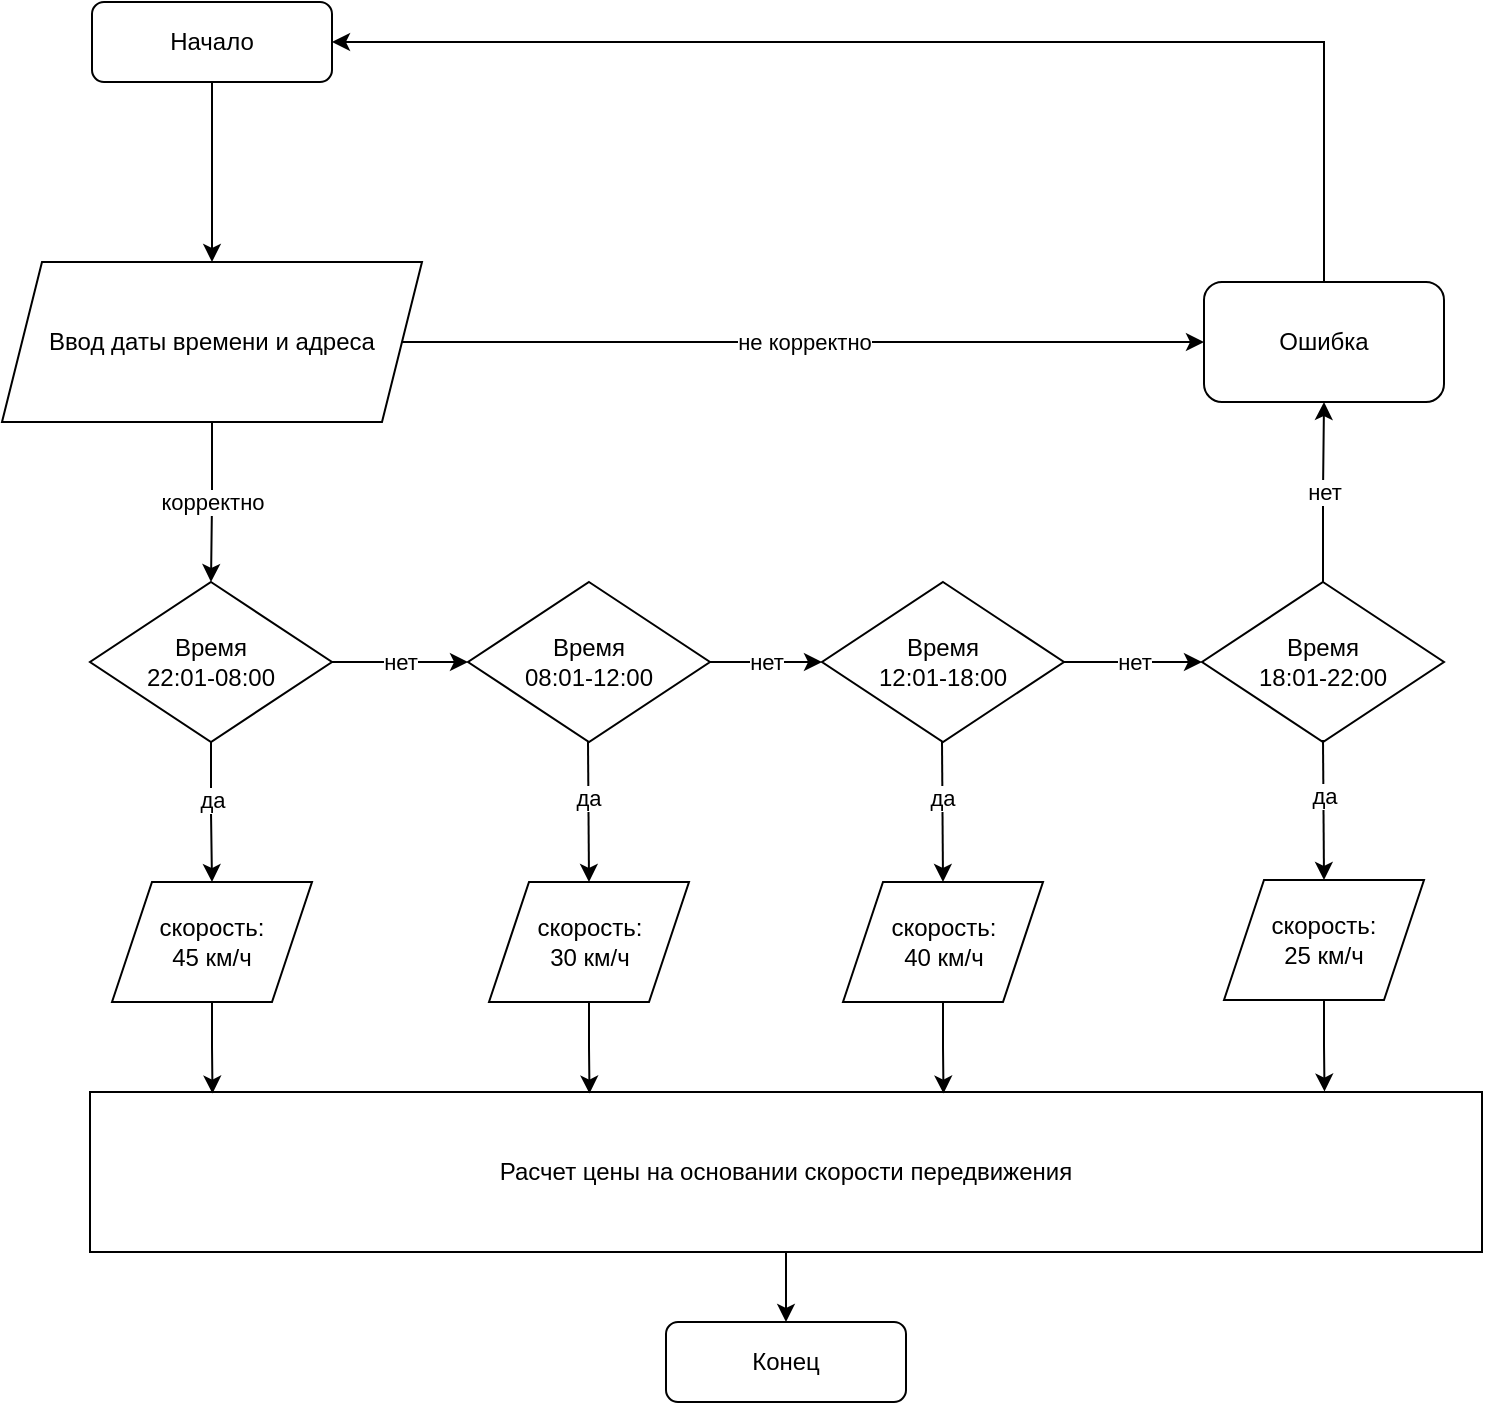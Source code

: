 <mxfile version="15.6.4" type="github">
  <diagram id="rRmtudpdEV8kB-wlNoaQ" name="Page-1">
    <mxGraphModel dx="1038" dy="647" grid="1" gridSize="10" guides="1" tooltips="1" connect="1" arrows="1" fold="1" page="1" pageScale="1" pageWidth="827" pageHeight="1169" math="0" shadow="0">
      <root>
        <mxCell id="0" />
        <mxCell id="1" parent="0" />
        <mxCell id="Se_WvvpNQdVLBRZ6bhxn-4" value="" style="edgeStyle=orthogonalEdgeStyle;rounded=0;orthogonalLoop=1;jettySize=auto;html=1;" parent="1" source="tulF2AGn9xkQMnw531Gr-1" target="tulF2AGn9xkQMnw531Gr-18" edge="1">
          <mxGeometry relative="1" as="geometry" />
        </mxCell>
        <mxCell id="tulF2AGn9xkQMnw531Gr-1" value="Начало" style="rounded=1;whiteSpace=wrap;html=1;fillColor=default;strokeColor=default;fontColor=default;" parent="1" vertex="1">
          <mxGeometry x="105" y="40" width="120" height="40" as="geometry" />
        </mxCell>
        <mxCell id="tulF2AGn9xkQMnw531Gr-2" value="Конец" style="rounded=1;whiteSpace=wrap;html=1;fillColor=default;strokeColor=default;fontColor=default;" parent="1" vertex="1">
          <mxGeometry x="392" y="700" width="120" height="40" as="geometry" />
        </mxCell>
        <mxCell id="hZLzAB2Df_Atg3REw5vI-14" value="да" style="edgeStyle=orthogonalEdgeStyle;rounded=0;orthogonalLoop=1;jettySize=auto;html=1;labelBackgroundColor=default;fontColor=default;strokeColor=default;entryX=0.5;entryY=0;entryDx=0;entryDy=0;fillColor=default;" edge="1" parent="1" source="tulF2AGn9xkQMnw531Gr-3" target="hZLzAB2Df_Atg3REw5vI-16">
          <mxGeometry x="-0.166" relative="1" as="geometry">
            <mxPoint x="165" y="500" as="targetPoint" />
            <mxPoint y="-1" as="offset" />
          </mxGeometry>
        </mxCell>
        <mxCell id="tulF2AGn9xkQMnw531Gr-3" value="Время &lt;br&gt;22:01-08:00" style="rhombus;whiteSpace=wrap;html=1;fillColor=default;strokeColor=default;fontColor=default;" parent="1" vertex="1">
          <mxGeometry x="104" y="330" width="121" height="80" as="geometry" />
        </mxCell>
        <mxCell id="Se_WvvpNQdVLBRZ6bhxn-6" value="" style="edgeStyle=orthogonalEdgeStyle;rounded=0;orthogonalLoop=1;jettySize=auto;html=1;" parent="1" source="tulF2AGn9xkQMnw531Gr-12" target="tulF2AGn9xkQMnw531Gr-2" edge="1">
          <mxGeometry relative="1" as="geometry" />
        </mxCell>
        <mxCell id="tulF2AGn9xkQMnw531Gr-12" value="Расчет цены на основании скорости передвижения" style="rounded=0;whiteSpace=wrap;html=1;fillColor=default;strokeColor=default;fontColor=default;" parent="1" vertex="1">
          <mxGeometry x="104" y="585" width="696" height="80" as="geometry" />
        </mxCell>
        <mxCell id="mRyLd0OpJltPQzz-3dcJ-1" value="корректно" style="edgeStyle=orthogonalEdgeStyle;rounded=0;orthogonalLoop=1;jettySize=auto;html=1;exitX=0.5;exitY=1;exitDx=0;exitDy=0;strokeColor=default;labelBackgroundColor=default;fontColor=default;" parent="1" source="tulF2AGn9xkQMnw531Gr-18" target="tulF2AGn9xkQMnw531Gr-3" edge="1">
          <mxGeometry relative="1" as="geometry" />
        </mxCell>
        <mxCell id="hZLzAB2Df_Atg3REw5vI-3" value="не корректно" style="edgeStyle=orthogonalEdgeStyle;rounded=0;orthogonalLoop=1;jettySize=auto;html=1;exitX=1;exitY=0.5;exitDx=0;exitDy=0;entryX=0;entryY=0.5;entryDx=0;entryDy=0;labelBackgroundColor=default;fontColor=default;strokeColor=default;" edge="1" parent="1" source="tulF2AGn9xkQMnw531Gr-18" target="Se_WvvpNQdVLBRZ6bhxn-2">
          <mxGeometry relative="1" as="geometry" />
        </mxCell>
        <mxCell id="tulF2AGn9xkQMnw531Gr-18" value="Ввод даты времени и адреса" style="shape=parallelogram;perimeter=parallelogramPerimeter;whiteSpace=wrap;html=1;fixedSize=1;fillColor=default;strokeColor=default;fontColor=default;" parent="1" vertex="1">
          <mxGeometry x="60" y="170" width="210" height="80" as="geometry" />
        </mxCell>
        <mxCell id="Se_WvvpNQdVLBRZ6bhxn-1" value="нет" style="endArrow=classic;html=1;rounded=0;exitX=1;exitY=0.5;exitDx=0;exitDy=0;strokeColor=default;labelBackgroundColor=default;fontColor=default;entryX=0;entryY=0.5;entryDx=0;entryDy=0;" parent="1" source="tulF2AGn9xkQMnw531Gr-3" target="hZLzAB2Df_Atg3REw5vI-2" edge="1">
          <mxGeometry width="50" height="50" relative="1" as="geometry">
            <mxPoint x="390" y="450" as="sourcePoint" />
            <mxPoint x="520" y="360" as="targetPoint" />
          </mxGeometry>
        </mxCell>
        <mxCell id="mRyLd0OpJltPQzz-3dcJ-3" style="edgeStyle=orthogonalEdgeStyle;rounded=0;orthogonalLoop=1;jettySize=auto;html=1;exitX=0.5;exitY=0;exitDx=0;exitDy=0;entryX=1;entryY=0.5;entryDx=0;entryDy=0;" parent="1" source="Se_WvvpNQdVLBRZ6bhxn-2" target="tulF2AGn9xkQMnw531Gr-1" edge="1">
          <mxGeometry relative="1" as="geometry" />
        </mxCell>
        <mxCell id="Se_WvvpNQdVLBRZ6bhxn-2" value="Ошибка" style="rounded=1;whiteSpace=wrap;html=1;fillColor=default;strokeColor=default;fontColor=default;" parent="1" vertex="1">
          <mxGeometry x="661" y="180" width="120" height="60" as="geometry" />
        </mxCell>
        <mxCell id="hZLzAB2Df_Atg3REw5vI-6" value="нет" style="edgeStyle=orthogonalEdgeStyle;rounded=0;orthogonalLoop=1;jettySize=auto;html=1;labelBackgroundColor=default;fontColor=default;strokeColor=default;" edge="1" parent="1" source="hZLzAB2Df_Atg3REw5vI-2" target="hZLzAB2Df_Atg3REw5vI-4">
          <mxGeometry relative="1" as="geometry" />
        </mxCell>
        <mxCell id="hZLzAB2Df_Atg3REw5vI-2" value="Время &lt;br&gt;08:01-12:00" style="rhombus;whiteSpace=wrap;html=1;fillColor=default;strokeColor=default;fontColor=default;" vertex="1" parent="1">
          <mxGeometry x="293" y="330" width="121" height="80" as="geometry" />
        </mxCell>
        <mxCell id="hZLzAB2Df_Atg3REw5vI-10" value="нет" style="edgeStyle=orthogonalEdgeStyle;rounded=0;orthogonalLoop=1;jettySize=auto;html=1;labelBackgroundColor=default;fontColor=default;strokeColor=default;" edge="1" parent="1" source="hZLzAB2Df_Atg3REw5vI-4" target="hZLzAB2Df_Atg3REw5vI-5">
          <mxGeometry relative="1" as="geometry" />
        </mxCell>
        <mxCell id="hZLzAB2Df_Atg3REw5vI-4" value="Время &lt;br&gt;12:01-18:00" style="rhombus;whiteSpace=wrap;html=1;fillColor=default;strokeColor=default;fontColor=default;" vertex="1" parent="1">
          <mxGeometry x="470" y="330" width="121" height="80" as="geometry" />
        </mxCell>
        <mxCell id="hZLzAB2Df_Atg3REw5vI-8" value="нет" style="edgeStyle=orthogonalEdgeStyle;rounded=0;orthogonalLoop=1;jettySize=auto;html=1;labelBackgroundColor=default;fontColor=default;strokeColor=default;" edge="1" parent="1" source="hZLzAB2Df_Atg3REw5vI-5" target="Se_WvvpNQdVLBRZ6bhxn-2">
          <mxGeometry relative="1" as="geometry" />
        </mxCell>
        <mxCell id="hZLzAB2Df_Atg3REw5vI-5" value="Время &lt;br&gt;18:01-22:00" style="rhombus;whiteSpace=wrap;html=1;fillColor=default;strokeColor=default;fontColor=default;" vertex="1" parent="1">
          <mxGeometry x="660" y="330" width="121" height="80" as="geometry" />
        </mxCell>
        <mxCell id="hZLzAB2Df_Atg3REw5vI-19" value="" style="edgeStyle=orthogonalEdgeStyle;rounded=0;orthogonalLoop=1;jettySize=auto;html=1;labelBackgroundColor=default;fontColor=default;strokeColor=default;entryX=0.088;entryY=0.01;entryDx=0;entryDy=0;entryPerimeter=0;fillColor=default;" edge="1" parent="1" source="hZLzAB2Df_Atg3REw5vI-16" target="tulF2AGn9xkQMnw531Gr-12">
          <mxGeometry relative="1" as="geometry" />
        </mxCell>
        <mxCell id="hZLzAB2Df_Atg3REw5vI-16" value="скорость:&lt;br&gt;45 км/ч" style="shape=parallelogram;perimeter=parallelogramPerimeter;whiteSpace=wrap;html=1;fixedSize=1;fillColor=default;strokeColor=default;fontColor=default;" vertex="1" parent="1">
          <mxGeometry x="115" y="480" width="100" height="60" as="geometry" />
        </mxCell>
        <mxCell id="hZLzAB2Df_Atg3REw5vI-20" value="да" style="edgeStyle=orthogonalEdgeStyle;rounded=0;orthogonalLoop=1;jettySize=auto;html=1;labelBackgroundColor=default;fontColor=default;strokeColor=default;entryX=0.5;entryY=0;entryDx=0;entryDy=0;" edge="1" parent="1" target="hZLzAB2Df_Atg3REw5vI-22">
          <mxGeometry x="-0.166" relative="1" as="geometry">
            <mxPoint x="353" y="410" as="sourcePoint" />
            <mxPoint x="353.5" y="500" as="targetPoint" />
            <mxPoint y="-1" as="offset" />
          </mxGeometry>
        </mxCell>
        <mxCell id="hZLzAB2Df_Atg3REw5vI-21" value="" style="edgeStyle=orthogonalEdgeStyle;rounded=0;orthogonalLoop=1;jettySize=auto;html=1;labelBackgroundColor=default;fontColor=default;strokeColor=default;entryX=0.088;entryY=0.01;entryDx=0;entryDy=0;entryPerimeter=0;" edge="1" parent="1" source="hZLzAB2Df_Atg3REw5vI-22">
          <mxGeometry relative="1" as="geometry">
            <mxPoint x="353.748" y="585.8" as="targetPoint" />
          </mxGeometry>
        </mxCell>
        <mxCell id="hZLzAB2Df_Atg3REw5vI-22" value="скорость:&lt;br&gt;30 км/ч" style="shape=parallelogram;perimeter=parallelogramPerimeter;whiteSpace=wrap;html=1;fixedSize=1;fillColor=default;strokeColor=default;fontColor=default;labelBackgroundColor=default;" vertex="1" parent="1">
          <mxGeometry x="303.5" y="480" width="100" height="60" as="geometry" />
        </mxCell>
        <mxCell id="hZLzAB2Df_Atg3REw5vI-23" value="да" style="edgeStyle=orthogonalEdgeStyle;rounded=0;orthogonalLoop=1;jettySize=auto;html=1;labelBackgroundColor=default;fontColor=default;strokeColor=default;entryX=0.5;entryY=0;entryDx=0;entryDy=0;" edge="1" parent="1" target="hZLzAB2Df_Atg3REw5vI-25">
          <mxGeometry x="-0.166" relative="1" as="geometry">
            <mxPoint x="530" y="410" as="sourcePoint" />
            <mxPoint x="530.5" y="500" as="targetPoint" />
            <mxPoint y="-1" as="offset" />
          </mxGeometry>
        </mxCell>
        <mxCell id="hZLzAB2Df_Atg3REw5vI-24" value="" style="edgeStyle=orthogonalEdgeStyle;rounded=0;orthogonalLoop=1;jettySize=auto;html=1;labelBackgroundColor=default;fontColor=default;strokeColor=default;entryX=0.088;entryY=0.01;entryDx=0;entryDy=0;entryPerimeter=0;" edge="1" parent="1" source="hZLzAB2Df_Atg3REw5vI-25">
          <mxGeometry relative="1" as="geometry">
            <mxPoint x="530.748" y="585.8" as="targetPoint" />
          </mxGeometry>
        </mxCell>
        <mxCell id="hZLzAB2Df_Atg3REw5vI-25" value="скорость:&lt;br&gt;40 км/ч" style="shape=parallelogram;perimeter=parallelogramPerimeter;whiteSpace=wrap;html=1;fixedSize=1;fillColor=default;strokeColor=default;fontColor=default;labelBackgroundColor=default;" vertex="1" parent="1">
          <mxGeometry x="480.5" y="480" width="100" height="60" as="geometry" />
        </mxCell>
        <mxCell id="hZLzAB2Df_Atg3REw5vI-26" value="да" style="edgeStyle=orthogonalEdgeStyle;rounded=0;orthogonalLoop=1;jettySize=auto;html=1;labelBackgroundColor=default;fontColor=default;strokeColor=default;entryX=0.5;entryY=0;entryDx=0;entryDy=0;" edge="1" parent="1" target="hZLzAB2Df_Atg3REw5vI-28">
          <mxGeometry x="-0.166" relative="1" as="geometry">
            <mxPoint x="720.5" y="409" as="sourcePoint" />
            <mxPoint x="721" y="499" as="targetPoint" />
            <mxPoint y="-1" as="offset" />
          </mxGeometry>
        </mxCell>
        <mxCell id="hZLzAB2Df_Atg3REw5vI-27" value="" style="edgeStyle=orthogonalEdgeStyle;rounded=0;orthogonalLoop=1;jettySize=auto;html=1;labelBackgroundColor=default;fontColor=default;strokeColor=default;entryX=0.088;entryY=0.01;entryDx=0;entryDy=0;entryPerimeter=0;" edge="1" parent="1" source="hZLzAB2Df_Atg3REw5vI-28">
          <mxGeometry relative="1" as="geometry">
            <mxPoint x="721.248" y="584.8" as="targetPoint" />
          </mxGeometry>
        </mxCell>
        <mxCell id="hZLzAB2Df_Atg3REw5vI-28" value="скорость:&lt;br&gt;25 км/ч" style="shape=parallelogram;perimeter=parallelogramPerimeter;whiteSpace=wrap;html=1;fixedSize=1;fillColor=default;strokeColor=default;fontColor=default;labelBackgroundColor=default;" vertex="1" parent="1">
          <mxGeometry x="671" y="479" width="100" height="60" as="geometry" />
        </mxCell>
      </root>
    </mxGraphModel>
  </diagram>
</mxfile>

